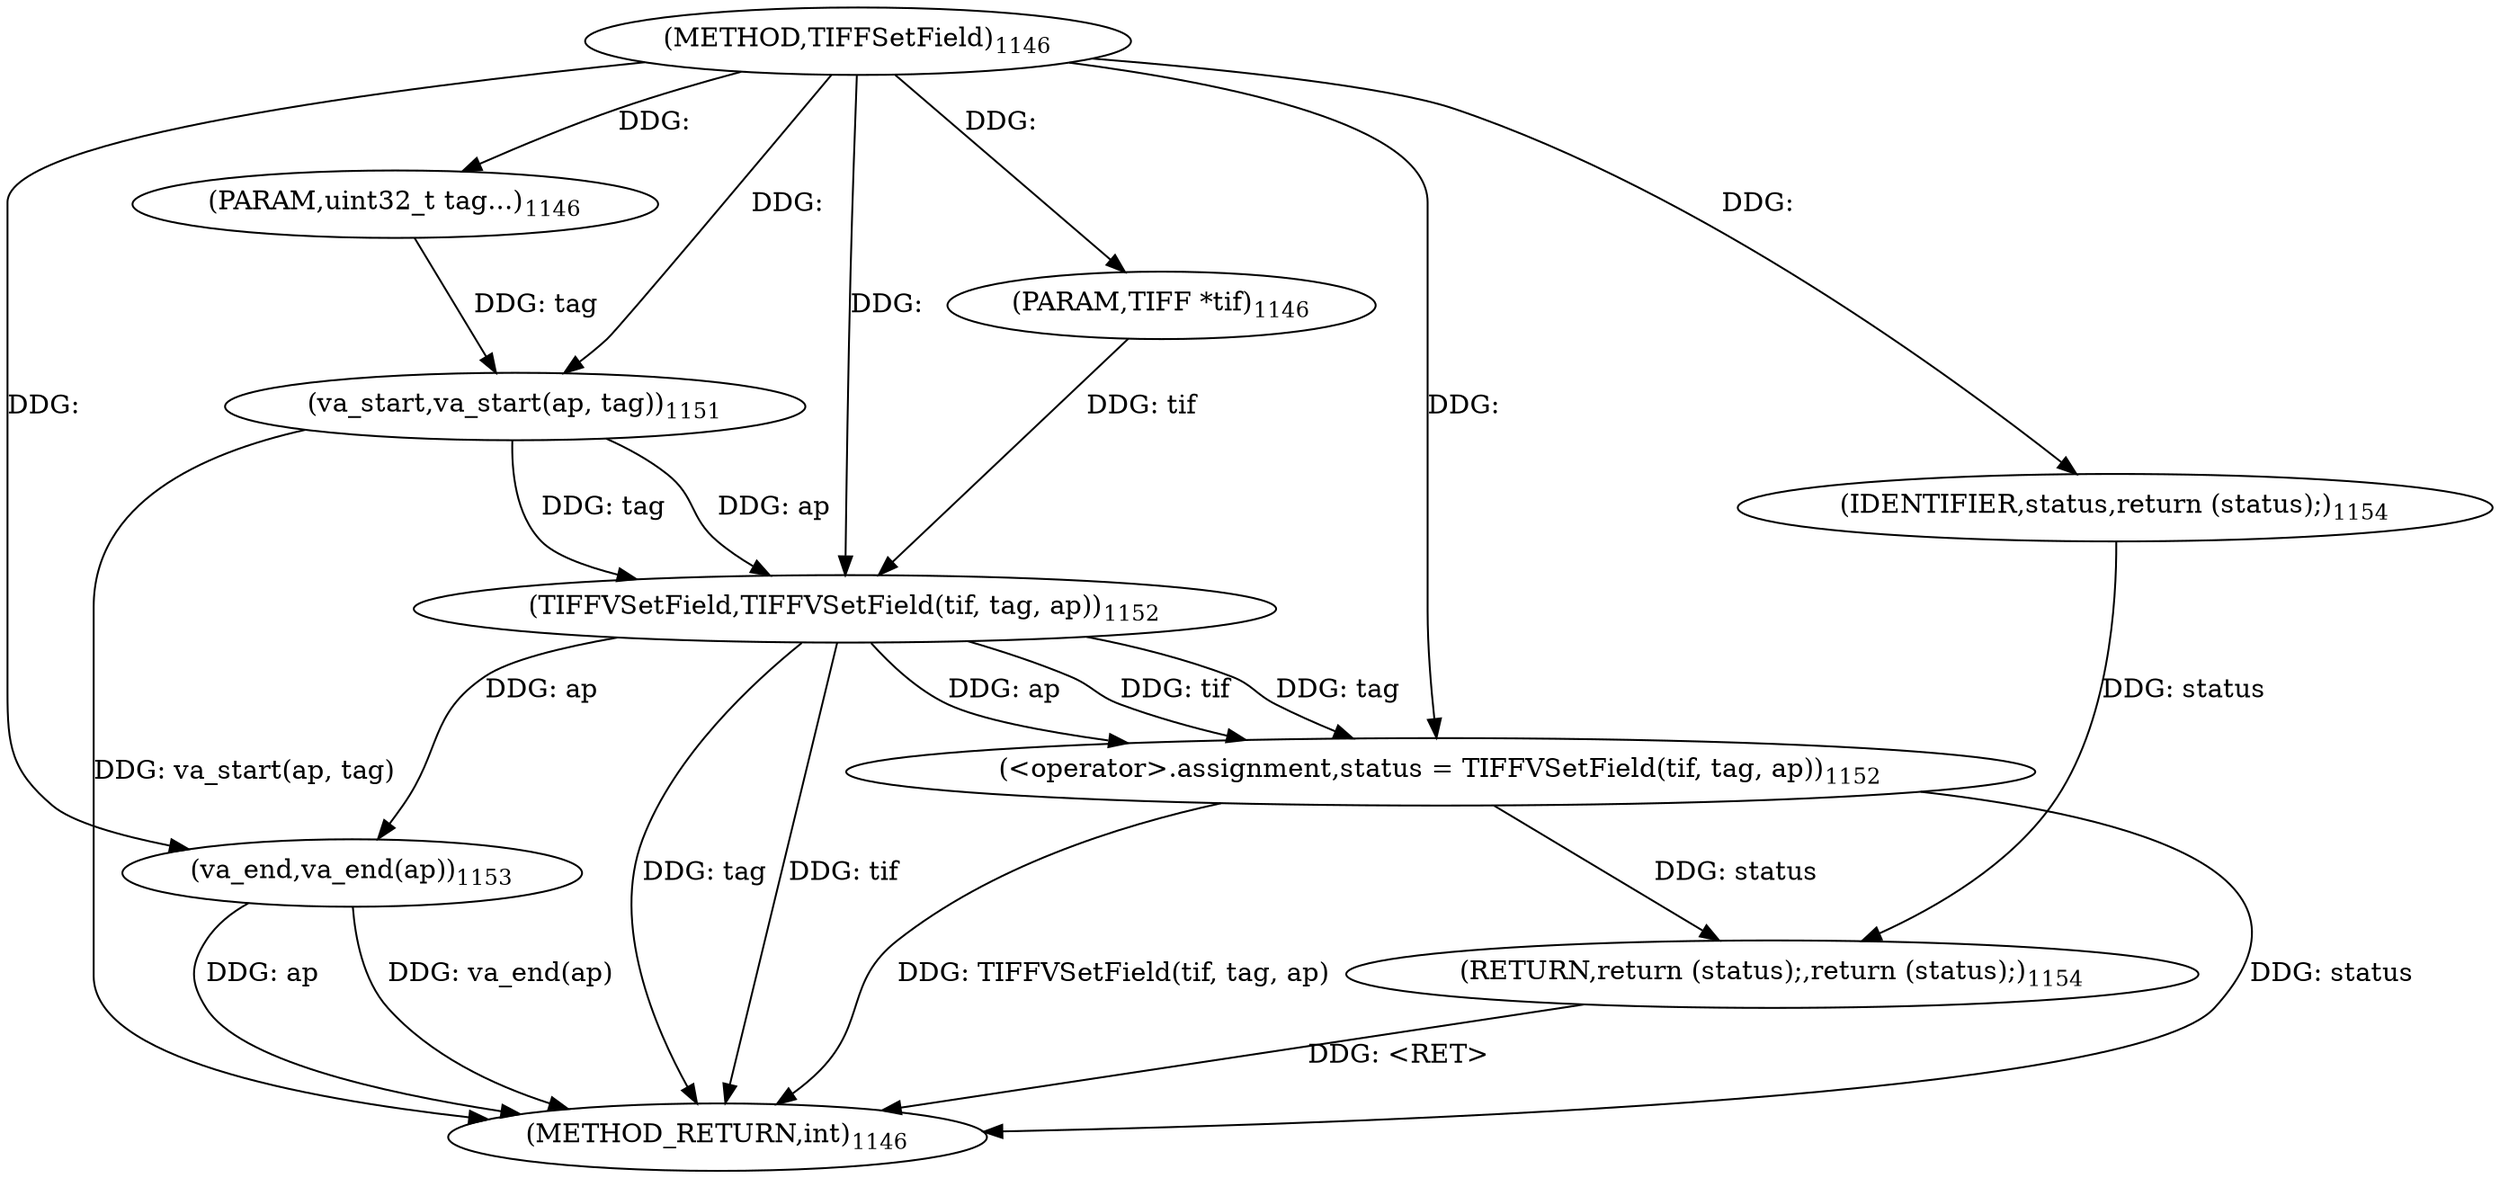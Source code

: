 digraph "TIFFSetField" {  
"42428" [label = <(METHOD,TIFFSetField)<SUB>1146</SUB>> ]
"42447" [label = <(METHOD_RETURN,int)<SUB>1146</SUB>> ]
"42429" [label = <(PARAM,TIFF *tif)<SUB>1146</SUB>> ]
"42430" [label = <(PARAM,uint32_t tag...)<SUB>1146</SUB>> ]
"42434" [label = <(va_start,va_start(ap, tag))<SUB>1151</SUB>> ]
"42437" [label = <(&lt;operator&gt;.assignment,status = TIFFVSetField(tif, tag, ap))<SUB>1152</SUB>> ]
"42443" [label = <(va_end,va_end(ap))<SUB>1153</SUB>> ]
"42445" [label = <(RETURN,return (status);,return (status);)<SUB>1154</SUB>> ]
"42446" [label = <(IDENTIFIER,status,return (status);)<SUB>1154</SUB>> ]
"42439" [label = <(TIFFVSetField,TIFFVSetField(tif, tag, ap))<SUB>1152</SUB>> ]
  "42445" -> "42447"  [ label = "DDG: &lt;RET&gt;"] 
  "42434" -> "42447"  [ label = "DDG: va_start(ap, tag)"] 
  "42437" -> "42447"  [ label = "DDG: status"] 
  "42439" -> "42447"  [ label = "DDG: tif"] 
  "42439" -> "42447"  [ label = "DDG: tag"] 
  "42437" -> "42447"  [ label = "DDG: TIFFVSetField(tif, tag, ap)"] 
  "42443" -> "42447"  [ label = "DDG: ap"] 
  "42443" -> "42447"  [ label = "DDG: va_end(ap)"] 
  "42428" -> "42429"  [ label = "DDG: "] 
  "42428" -> "42430"  [ label = "DDG: "] 
  "42439" -> "42437"  [ label = "DDG: tif"] 
  "42439" -> "42437"  [ label = "DDG: tag"] 
  "42439" -> "42437"  [ label = "DDG: ap"] 
  "42446" -> "42445"  [ label = "DDG: status"] 
  "42437" -> "42445"  [ label = "DDG: status"] 
  "42428" -> "42434"  [ label = "DDG: "] 
  "42430" -> "42434"  [ label = "DDG: tag"] 
  "42428" -> "42437"  [ label = "DDG: "] 
  "42439" -> "42443"  [ label = "DDG: ap"] 
  "42428" -> "42443"  [ label = "DDG: "] 
  "42428" -> "42446"  [ label = "DDG: "] 
  "42429" -> "42439"  [ label = "DDG: tif"] 
  "42428" -> "42439"  [ label = "DDG: "] 
  "42434" -> "42439"  [ label = "DDG: tag"] 
  "42434" -> "42439"  [ label = "DDG: ap"] 
}
